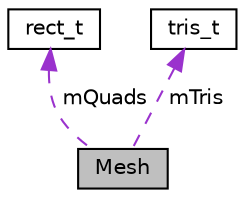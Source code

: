 digraph "Mesh"
{
 // INTERACTIVE_SVG=YES
  edge [fontname="Helvetica",fontsize="10",labelfontname="Helvetica",labelfontsize="10"];
  node [fontname="Helvetica",fontsize="10",shape=record];
  Node1 [label="Mesh",height=0.2,width=0.4,color="black", fillcolor="grey75", style="filled" fontcolor="black"];
  Node2 -> Node1 [dir="back",color="darkorchid3",fontsize="10",style="dashed",label=" mQuads" ,fontname="Helvetica"];
  Node2 [label="rect_t",height=0.2,width=0.4,color="black", fillcolor="white", style="filled",URL="$_mesh_8h.html#structrect__t"];
  Node3 -> Node1 [dir="back",color="darkorchid3",fontsize="10",style="dashed",label=" mTris" ,fontname="Helvetica"];
  Node3 [label="tris_t",height=0.2,width=0.4,color="black", fillcolor="white", style="filled",URL="$_mesh_8h.html#structtris__t"];
}
